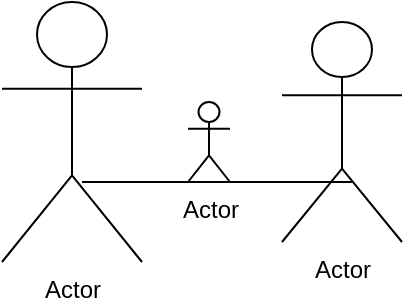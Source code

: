 <mxfile version="19.0.1" type="device"><diagram id="VGq-MQ5nhaQSlBKbqTSa" name="Page-1"><mxGraphModel dx="894" dy="463" grid="1" gridSize="10" guides="1" tooltips="1" connect="1" arrows="1" fold="1" page="1" pageScale="1" pageWidth="827" pageHeight="1169" math="0" shadow="0"><root><mxCell id="0"/><mxCell id="1" parent="0"/><mxCell id="7d8_0-_j9x1XK9ew-RKx-1" value="Actor" style="shape=umlActor;verticalLabelPosition=bottom;verticalAlign=top;html=1;outlineConnect=0;" parent="1" vertex="1"><mxGeometry x="310" y="180" width="70" height="130" as="geometry"/></mxCell><mxCell id="PsBDAsPh_PL6NmAa1SF9-1" value="Actor" style="shape=umlActor;verticalLabelPosition=bottom;verticalAlign=top;html=1;outlineConnect=0;" vertex="1" parent="1"><mxGeometry x="450" y="190" width="60" height="110" as="geometry"/></mxCell><mxCell id="PsBDAsPh_PL6NmAa1SF9-3" value="" style="endArrow=none;html=1;rounded=0;entryX=0.583;entryY=0.727;entryDx=0;entryDy=0;entryPerimeter=0;" edge="1" parent="1" target="PsBDAsPh_PL6NmAa1SF9-1"><mxGeometry width="50" height="50" relative="1" as="geometry"><mxPoint x="350" y="270" as="sourcePoint"/><mxPoint x="520" y="310" as="targetPoint"/></mxGeometry></mxCell><mxCell id="PsBDAsPh_PL6NmAa1SF9-4" value="Actor" style="shape=umlActor;verticalLabelPosition=bottom;verticalAlign=top;html=1;" vertex="1" parent="1"><mxGeometry x="403" y="230" width="21" height="40" as="geometry"/></mxCell></root></mxGraphModel></diagram></mxfile>